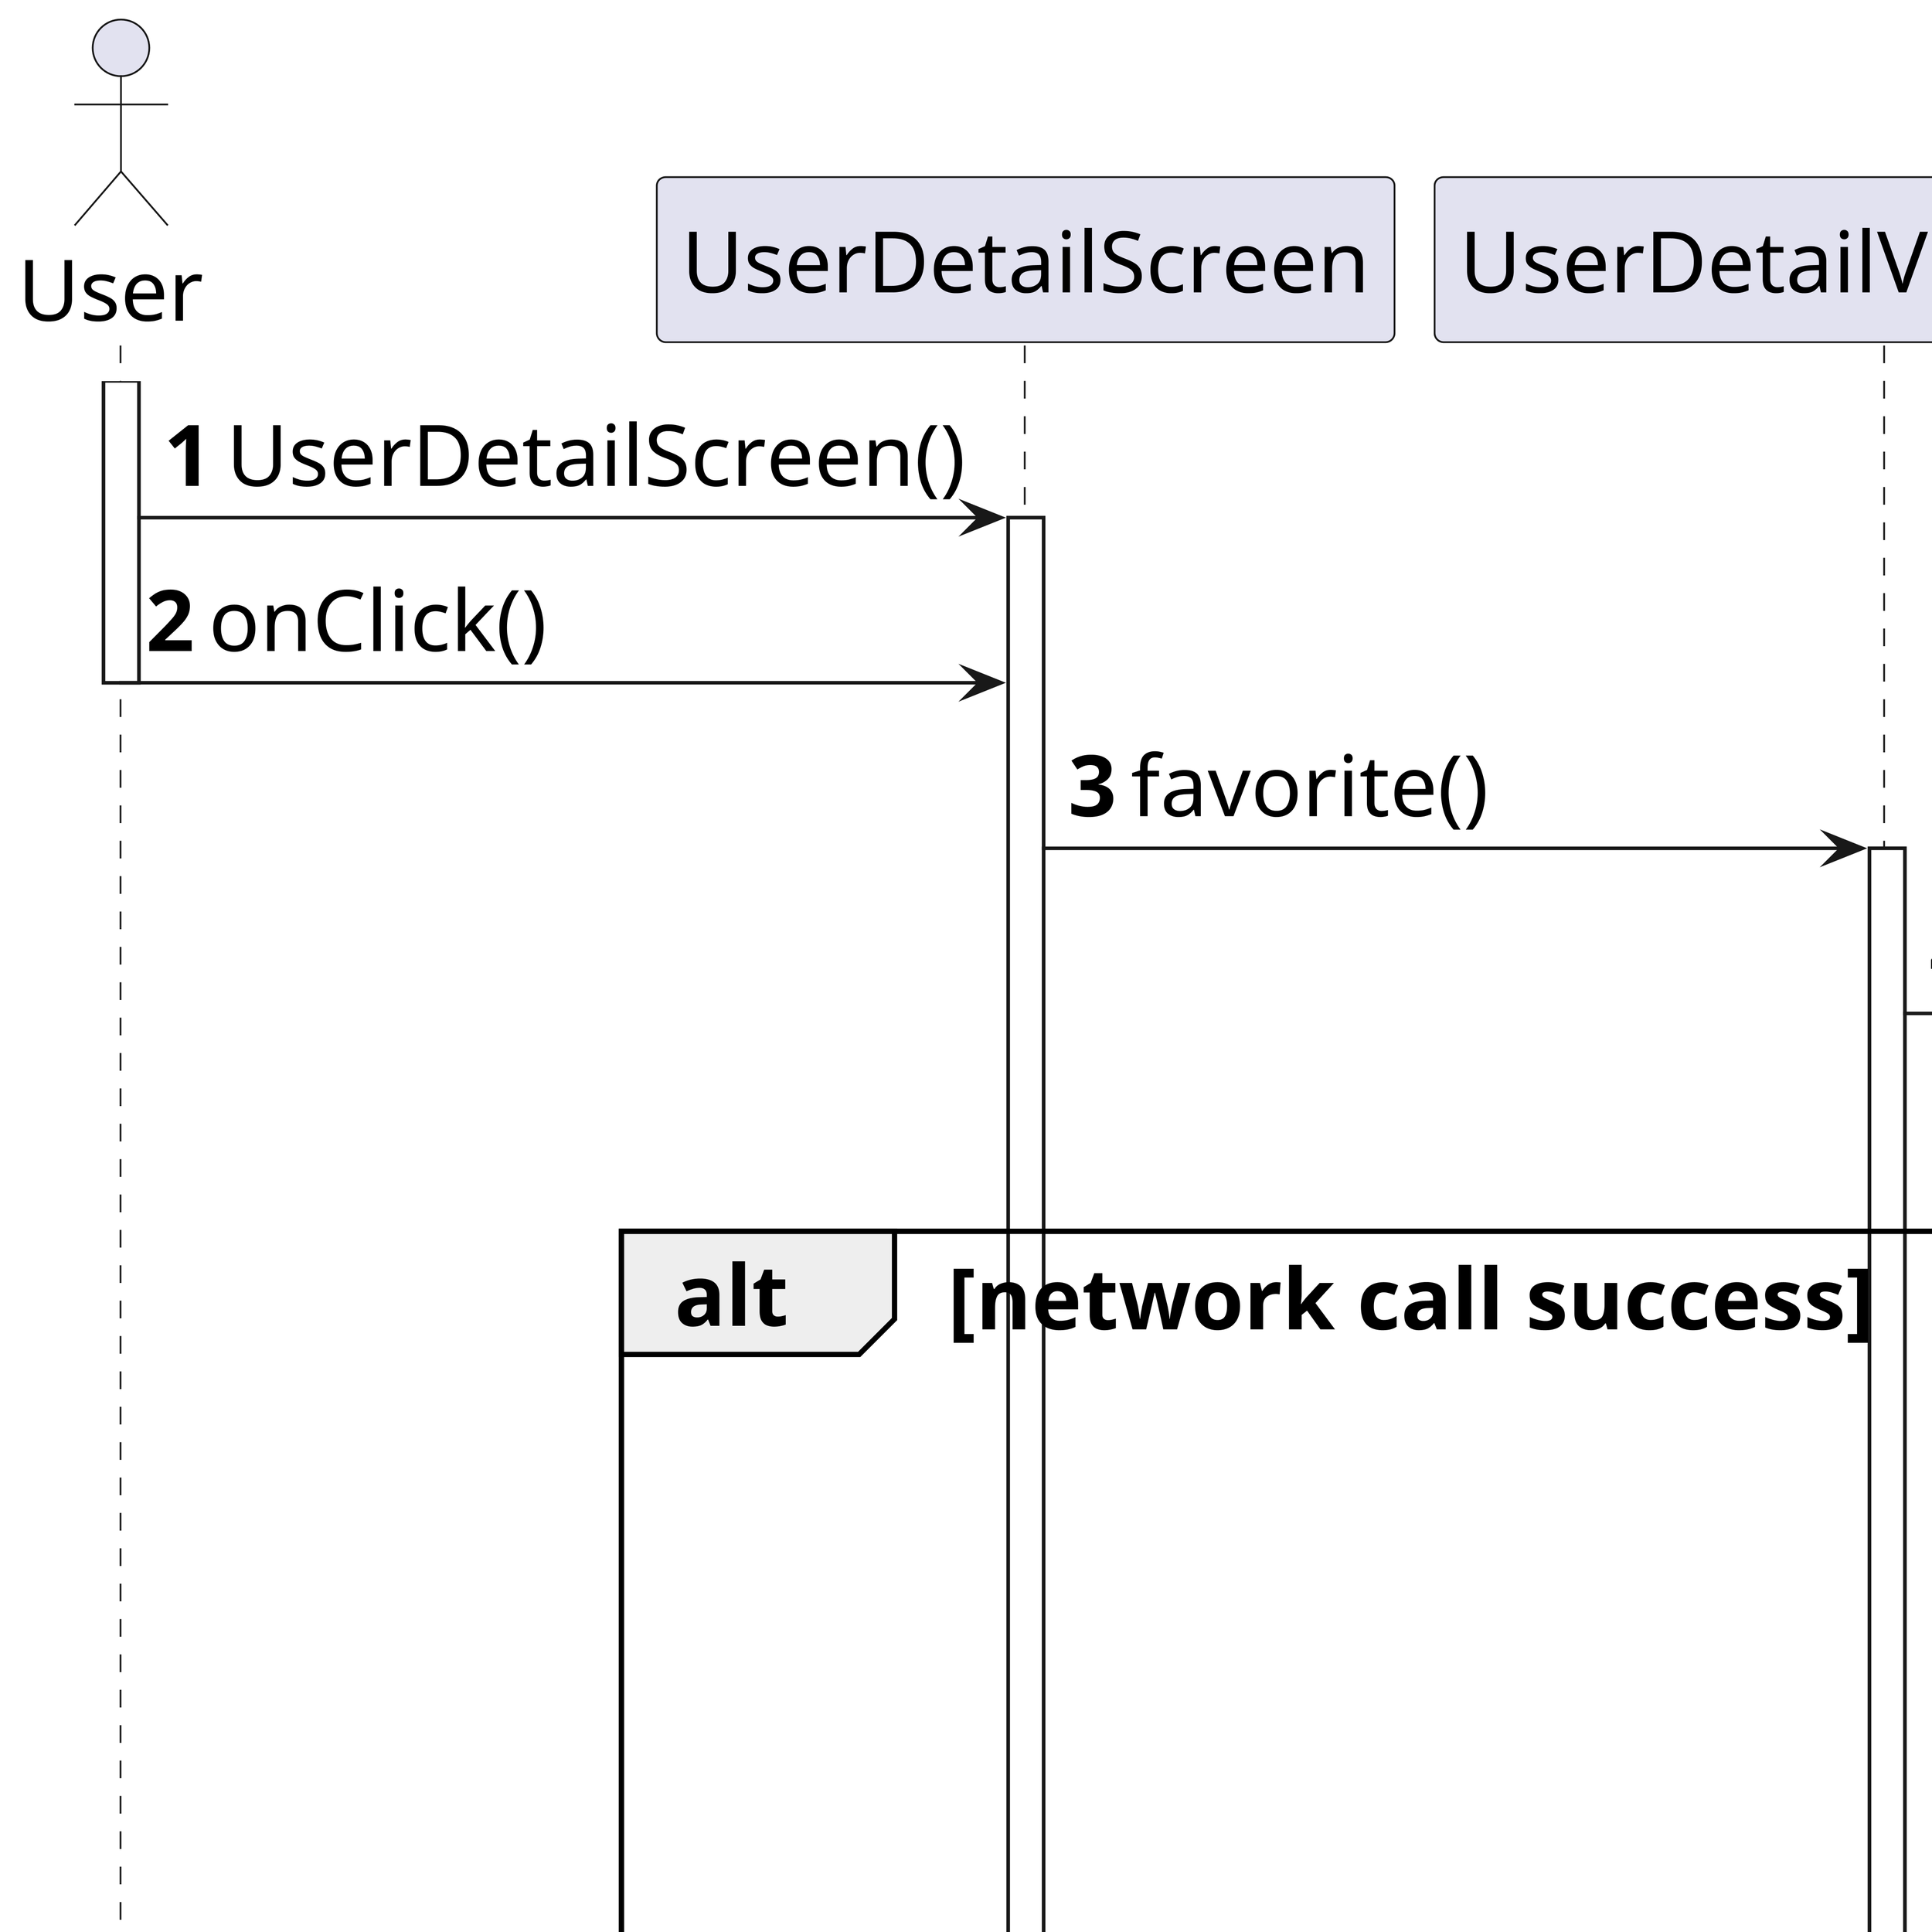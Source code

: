 @startuml
'https://plantuml.com/sequence-diagram

autonumber
hide footbox
skinparam DefaultFontSize 24
skinparam dpi 720

actor User
activate User
User  -> UserDetailScreen : UserDetailScreen()
activate UserDetailScreen

User -> UserDetailScreen: onClick()
deactivate User

UserDetailScreen -> UserDetailViewModel: favorite()
activate UserDetailViewModel

UserDetailViewModel -> FavUserUseCase: invoke()
activate FavUserUseCase

FavUserUseCase -> UserRepository: favorite()
activate UserRepository

alt network call success
    UserRepository -> UserRemoteDataSource: favorite()
    activate UserRemoteDataSource

    UserRemoteDataSource -> HttpClient: patch()
    activate HttpClient

    HttpClient -> UserDTO: << create >>
    activate UserDTO
    UserDTO --> HttpClient
    deactivate UserDTO

    HttpClient --> UserRemoteDataSource: response from server

    deactivate HttpClient

    UserRemoteDataSource --> UserRepository: response from server
    deactivate UserRemoteDataSource

    UserRepository -> UserLocalDataSource: save()
    activate UserLocalDataSource

    UserLocalDataSource -> Database: save()
    activate Database
    deactivate Database
    deactivate UserLocalDataSource
else failure
    UserRepository --> FavUserUseCase: exception
    deactivate UserRepository

    FavUserUseCase --> UserDetailViewModel: exception

    UserDetailViewModel -> UserDetailScreen: showSnackbar()
end
@enduml
